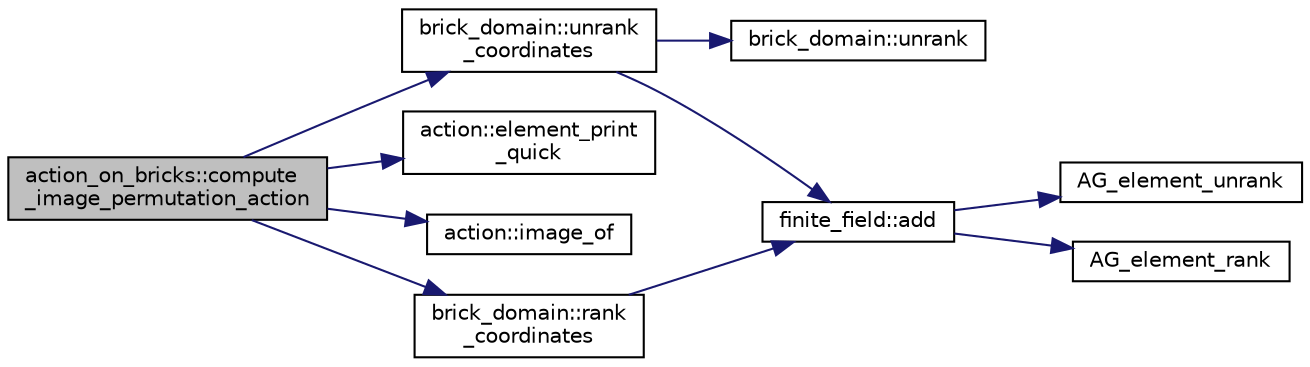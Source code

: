 digraph "action_on_bricks::compute_image_permutation_action"
{
  edge [fontname="Helvetica",fontsize="10",labelfontname="Helvetica",labelfontsize="10"];
  node [fontname="Helvetica",fontsize="10",shape=record];
  rankdir="LR";
  Node462 [label="action_on_bricks::compute\l_image_permutation_action",height=0.2,width=0.4,color="black", fillcolor="grey75", style="filled", fontcolor="black"];
  Node462 -> Node463 [color="midnightblue",fontsize="10",style="solid",fontname="Helvetica"];
  Node463 [label="brick_domain::unrank\l_coordinates",height=0.2,width=0.4,color="black", fillcolor="white", style="filled",URL="$da/daf/classbrick__domain.html#a2a4035be65c27fa4eaafae8db1fdf314"];
  Node463 -> Node464 [color="midnightblue",fontsize="10",style="solid",fontname="Helvetica"];
  Node464 [label="brick_domain::unrank",height=0.2,width=0.4,color="black", fillcolor="white", style="filled",URL="$da/daf/classbrick__domain.html#ae77f9055d5c6100c195867679603a3c2"];
  Node463 -> Node465 [color="midnightblue",fontsize="10",style="solid",fontname="Helvetica"];
  Node465 [label="finite_field::add",height=0.2,width=0.4,color="black", fillcolor="white", style="filled",URL="$df/d5a/classfinite__field.html#a8f12328a27500f3c7be0c849ebbc9d14"];
  Node465 -> Node466 [color="midnightblue",fontsize="10",style="solid",fontname="Helvetica"];
  Node466 [label="AG_element_unrank",height=0.2,width=0.4,color="black", fillcolor="white", style="filled",URL="$d4/d67/geometry_8h.html#a4a33b86c87b2879b97cfa1327abe2885"];
  Node465 -> Node467 [color="midnightblue",fontsize="10",style="solid",fontname="Helvetica"];
  Node467 [label="AG_element_rank",height=0.2,width=0.4,color="black", fillcolor="white", style="filled",URL="$d4/d67/geometry_8h.html#ab2ac908d07dd8038fd996e26bdc75c17"];
  Node462 -> Node468 [color="midnightblue",fontsize="10",style="solid",fontname="Helvetica"];
  Node468 [label="action::element_print\l_quick",height=0.2,width=0.4,color="black", fillcolor="white", style="filled",URL="$d2/d86/classaction.html#a4844680cf6750396f76494a28655265b"];
  Node462 -> Node469 [color="midnightblue",fontsize="10",style="solid",fontname="Helvetica"];
  Node469 [label="action::image_of",height=0.2,width=0.4,color="black", fillcolor="white", style="filled",URL="$d2/d86/classaction.html#a094e1e6414725c771c91ea0e92342de6"];
  Node462 -> Node470 [color="midnightblue",fontsize="10",style="solid",fontname="Helvetica"];
  Node470 [label="brick_domain::rank\l_coordinates",height=0.2,width=0.4,color="black", fillcolor="white", style="filled",URL="$da/daf/classbrick__domain.html#a84f4df99770f492278a079177c09eaf3"];
  Node470 -> Node465 [color="midnightblue",fontsize="10",style="solid",fontname="Helvetica"];
}
